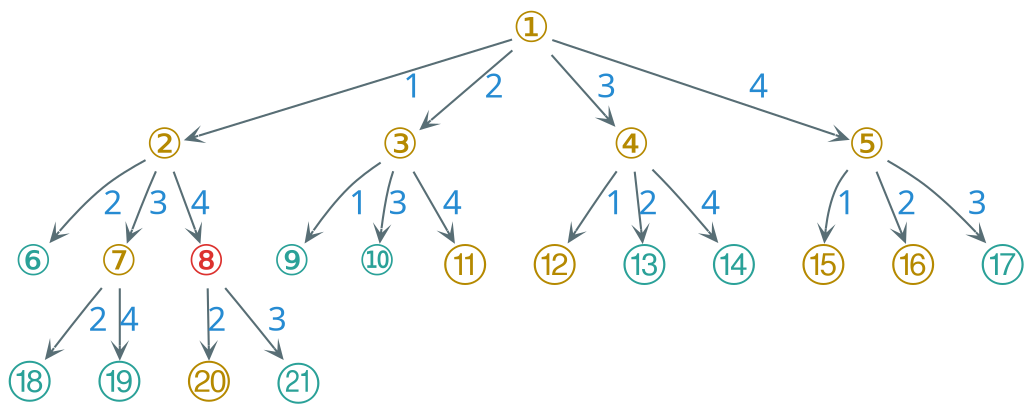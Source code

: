 digraph g {
    bgcolor=transparent
    rankdir=TB
    graph [nodesep=0.3, ranksep=0.2]
    node [shape=plain, color="#586e75", fontcolor="#b58900", fontsize=20, fontname="LXGWWenKai"]
    edge [arrowhead=vee, color="#586e75", fontcolor="#268bd2", fontsize=16, fontname="LXGWWenKai" arrowsize=0.6]

    ① -> ② [label="1"]
    ① -> ③ [label="2"]
    ① -> ④ [label="3"]
    ① -> ⑤ [label="4"]

    node [fontcolor="#2aa198"]

    ② -> ⑥ [label="2"]

    node [fontcolor="#b58900"]

    ② -> ⑦ [label="3"]

    node [fontcolor="#dc322f"]

    ② -> ⑧ [label="4"]

    node [fontcolor="#2aa198"]

    ③ -> ⑨ [label="1"]
    ③ -> ⑩ [label="3"]

    node [fontcolor="#b58900"]

    ③ -> ⑪ [label="4"]

    ④ -> ⑫ [label="1"]

    node [fontcolor="#2aa198"]

    ④ -> ⑬ [label="2"]
    ④ -> ⑭ [label="4"]

    node [fontcolor="#b58900"]

    ⑤ -> ⑮ [label="1"]
    ⑤ -> ⑯ [label="2"]

    node [fontcolor="#2aa198"]

    ⑤ -> ⑰ [label="3"]


    ⑦ -> ⑱ [label="2"]
    ⑦ -> ⑲ [label="4"]

    node [fontcolor="#b58900"]

    ⑧ -> ⑳ [label="2"]

    node [fontcolor="#2aa198"]

    ⑧ -> ㉑ [label="3"]
}